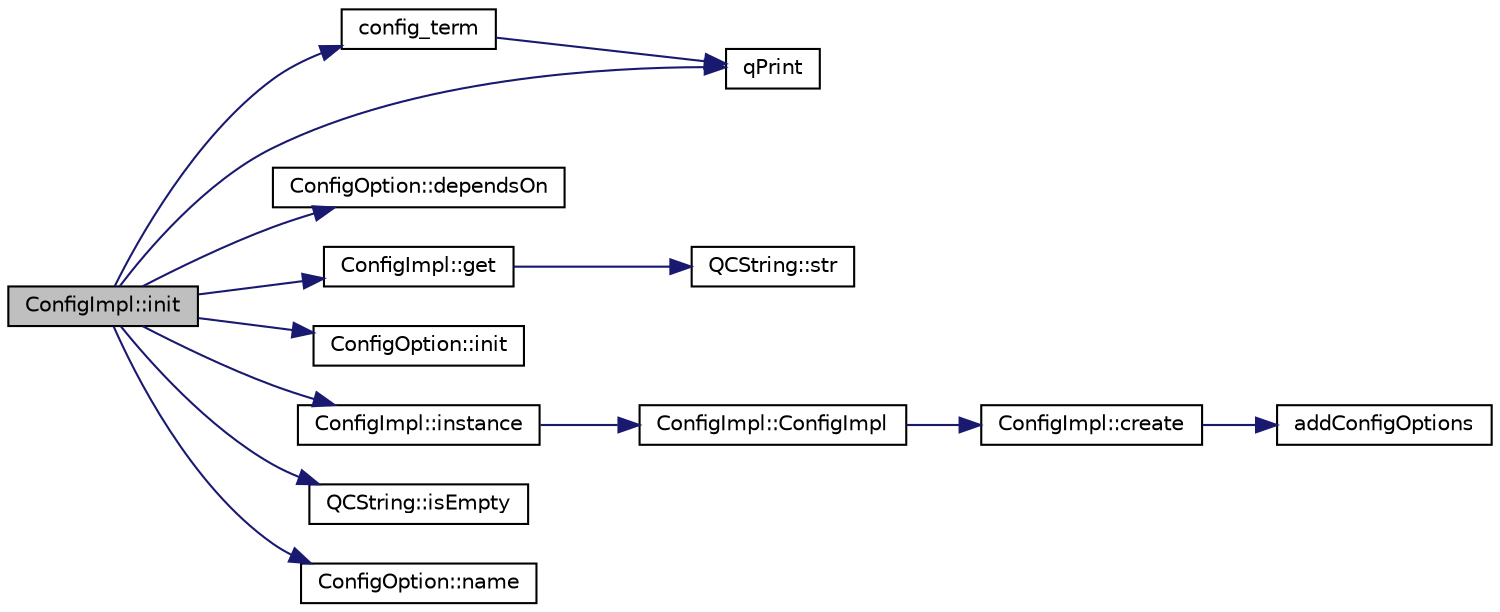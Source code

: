 digraph "ConfigImpl::init"
{
 // LATEX_PDF_SIZE
  edge [fontname="Helvetica",fontsize="10",labelfontname="Helvetica",labelfontsize="10"];
  node [fontname="Helvetica",fontsize="10",shape=record];
  rankdir="LR";
  Node1 [label="ConfigImpl::init",height=0.2,width=0.4,color="black", fillcolor="grey75", style="filled", fontcolor="black",tooltip=" "];
  Node1 -> Node2 [color="midnightblue",fontsize="10",style="solid"];
  Node2 [label="config_term",height=0.2,width=0.4,color="black", fillcolor="white", style="filled",URL="$configimpl_8l.html#a0836efa9e89d59703a4a53405353d248",tooltip=" "];
  Node2 -> Node3 [color="midnightblue",fontsize="10",style="solid"];
  Node3 [label="qPrint",height=0.2,width=0.4,color="black", fillcolor="white", style="filled",URL="$qcstring_8h.html#a9851ebb5ae2f65b4d2b1d08421edbfd2",tooltip=" "];
  Node1 -> Node4 [color="midnightblue",fontsize="10",style="solid"];
  Node4 [label="ConfigOption::dependsOn",height=0.2,width=0.4,color="black", fillcolor="white", style="filled",URL="$classConfigOption.html#a8a744f63445f4cd0ce86d7f423bc7161",tooltip=" "];
  Node1 -> Node5 [color="midnightblue",fontsize="10",style="solid"];
  Node5 [label="ConfigImpl::get",height=0.2,width=0.4,color="black", fillcolor="white", style="filled",URL="$classConfigImpl.html#a6ee5f5279077a8be14ca6e22d525f104",tooltip=" "];
  Node5 -> Node6 [color="midnightblue",fontsize="10",style="solid"];
  Node6 [label="QCString::str",height=0.2,width=0.4,color="black", fillcolor="white", style="filled",URL="$classQCString.html#a9824b07232eea418ab3b3e7dc3178eec",tooltip=" "];
  Node1 -> Node7 [color="midnightblue",fontsize="10",style="solid"];
  Node7 [label="ConfigOption::init",height=0.2,width=0.4,color="black", fillcolor="white", style="filled",URL="$classConfigOption.html#a1dabfad39230674fc07f5f535392fd35",tooltip=" "];
  Node1 -> Node8 [color="midnightblue",fontsize="10",style="solid"];
  Node8 [label="ConfigImpl::instance",height=0.2,width=0.4,color="black", fillcolor="white", style="filled",URL="$classConfigImpl.html#a501e98a30e96c9930ac4b1791b80c09a",tooltip=" "];
  Node8 -> Node9 [color="midnightblue",fontsize="10",style="solid"];
  Node9 [label="ConfigImpl::ConfigImpl",height=0.2,width=0.4,color="black", fillcolor="white", style="filled",URL="$classConfigImpl.html#af661fbf44e03c43d5ae7c3e30ef33a18",tooltip=" "];
  Node9 -> Node10 [color="midnightblue",fontsize="10",style="solid"];
  Node10 [label="ConfigImpl::create",height=0.2,width=0.4,color="black", fillcolor="white", style="filled",URL="$classConfigImpl.html#a0e1887e271fe89b5f3e2154e344ad4b1",tooltip=" "];
  Node10 -> Node11 [color="midnightblue",fontsize="10",style="solid"];
  Node11 [label="addConfigOptions",height=0.2,width=0.4,color="black", fillcolor="white", style="filled",URL="$configoptions_8h.html#abc359bc733e3ae3512278e3014d83eb4",tooltip=" "];
  Node1 -> Node12 [color="midnightblue",fontsize="10",style="solid"];
  Node12 [label="QCString::isEmpty",height=0.2,width=0.4,color="black", fillcolor="white", style="filled",URL="$classQCString.html#a621c4090d69ad7d05ef8e5234376c3d8",tooltip=" "];
  Node1 -> Node13 [color="midnightblue",fontsize="10",style="solid"];
  Node13 [label="ConfigOption::name",height=0.2,width=0.4,color="black", fillcolor="white", style="filled",URL="$classConfigOption.html#ab89196927c521e95680eb5efdc562187",tooltip=" "];
  Node1 -> Node3 [color="midnightblue",fontsize="10",style="solid"];
}
